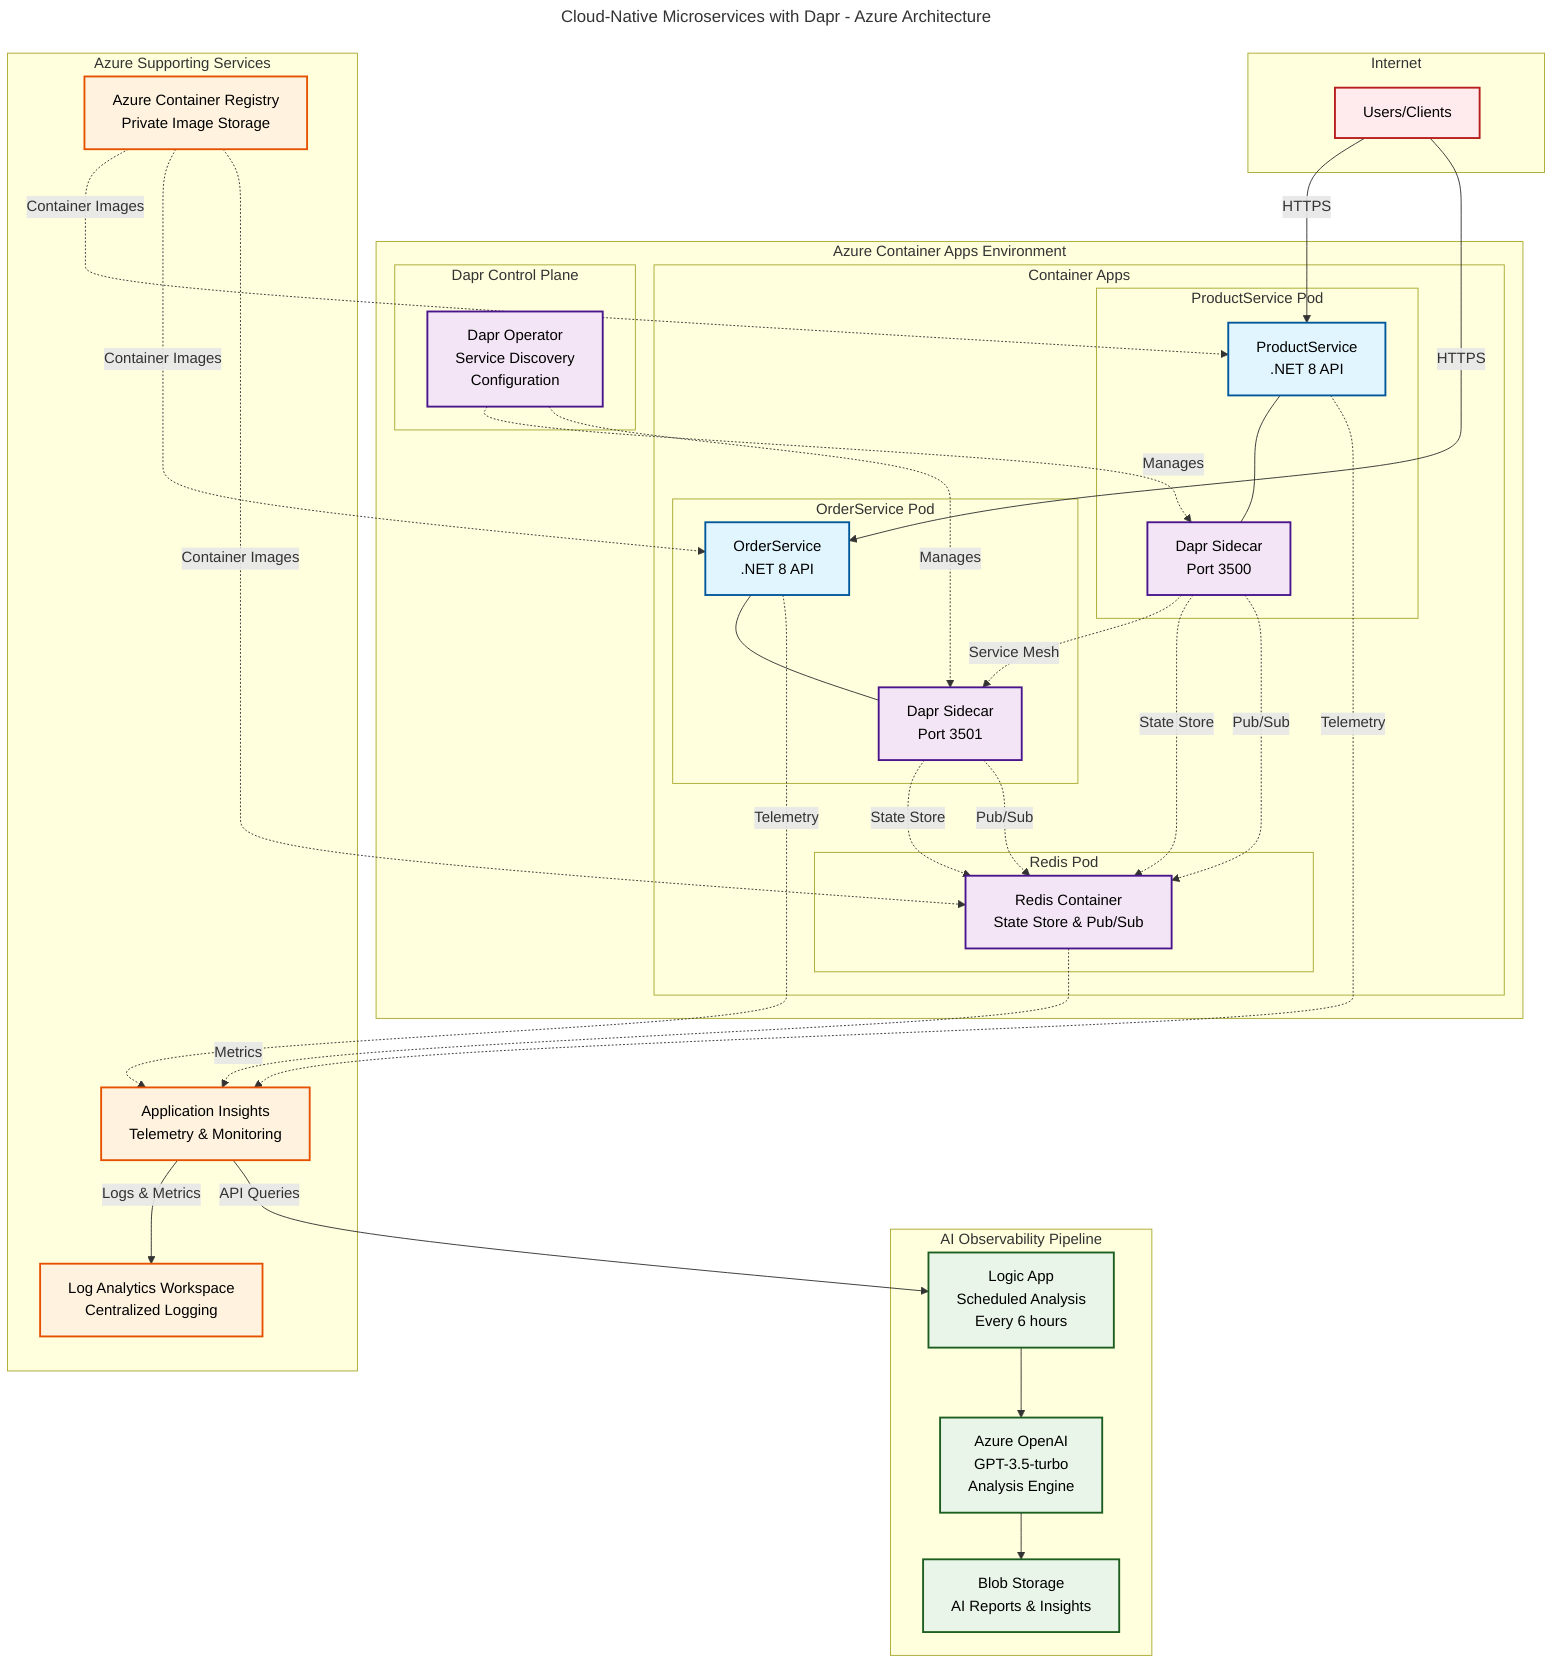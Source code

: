 ---
title: Cloud-Native Microservices with Dapr - Azure Architecture
---
flowchart TB
    subgraph "Internet"
        U[Users/Clients]
    end

    subgraph "Azure Container Apps Environment"
        direction TB
        
        subgraph "Container Apps"
            direction LR
            
            subgraph "ProductService Pod"
                PS[ProductService<br/>.NET 8 API]
                PSD[Dapr Sidecar<br/>Port 3500]
                PS --- PSD
            end
            
            subgraph "OrderService Pod"
                OS[OrderService<br/>.NET 8 API]
                OSD[Dapr Sidecar<br/>Port 3501]
                OS --- OSD
            end
            
            subgraph "Redis Pod"
                R[Redis Container<br/>State Store & Pub/Sub]
            end
        end
        
        subgraph "Dapr Control Plane"
            DC[Dapr Operator<br/>Service Discovery<br/>Configuration]
        end
        
        PSD -.->|Service Mesh| OSD
        PSD -.->|State Store| R
        OSD -.->|State Store| R
        PSD -.->|Pub/Sub| R
        OSD -.->|Pub/Sub| R
        DC -.->|Manages| PSD
        DC -.->|Manages| OSD
    end

    subgraph "AI Observability Pipeline"
        direction TB
        
        LA[Logic App<br/>Scheduled Analysis<br/>Every 6 hours]
        AOI[Azure OpenAI<br/>GPT-3.5-turbo<br/>Analysis Engine]
        BS[Blob Storage<br/>AI Reports & Insights]
        
        LA --> AOI
        AOI --> BS
    end

    subgraph "Azure Supporting Services"
        direction TB
        
        ACR[Azure Container Registry<br/>Private Image Storage]
        AI[Application Insights<br/>Telemetry & Monitoring]
        LAW[Log Analytics Workspace<br/>Centralized Logging]
    end

    U -->|HTTPS| PS
    U -->|HTTPS| OS
    
    PS -.->|Telemetry| AI
    OS -.->|Telemetry| AI
    R -.->|Metrics| AI
    
    AI -->|Logs & Metrics| LAW
    AI -->|API Queries| LA
    
    ACR -.->|Container Images| PS
    ACR -.->|Container Images| OS
    ACR -.->|Container Images| R

    classDef serviceBox fill:#e1f5fe,stroke:#01579b,stroke-width:2px,color:#000
    classDef daprBox fill:#f3e5f5,stroke:#4a148c,stroke-width:2px,color:#000
    classDef azureBox fill:#fff3e0,stroke:#e65100,stroke-width:2px,color:#000
    classDef aiBox fill:#e8f5e8,stroke:#1b5e20,stroke-width:2px,color:#000
    classDef userBox fill:#ffebee,stroke:#b71c1c,stroke-width:2px,color:#000

    class PS,OS serviceBox
    class PSD,OSD,DC,R daprBox
    class ACR,AI,LAW azureBox
    class LA,AOI,BS aiBox
    class U userBox
